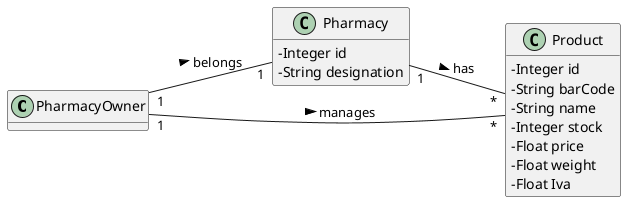 @startuml
skinparam classAttributeIconSize 0
hide methods
left to right direction




class PharmacyOwner {

}

class Pharmacy {
    -Integer id
    -String designation
}


class Product {
    -Integer id
    -String barCode
    -String name
    -Integer stock
    -Float price
    -Float weight
    -Float Iva
}



/'------------------------------------------------------------------------------------ '/




PharmacyOwner "1" -- "*" Product: manages >


PharmacyOwner "1" -- "1" Pharmacy: belongs >

Pharmacy "1" -- "*" Product: has >



@enduml
